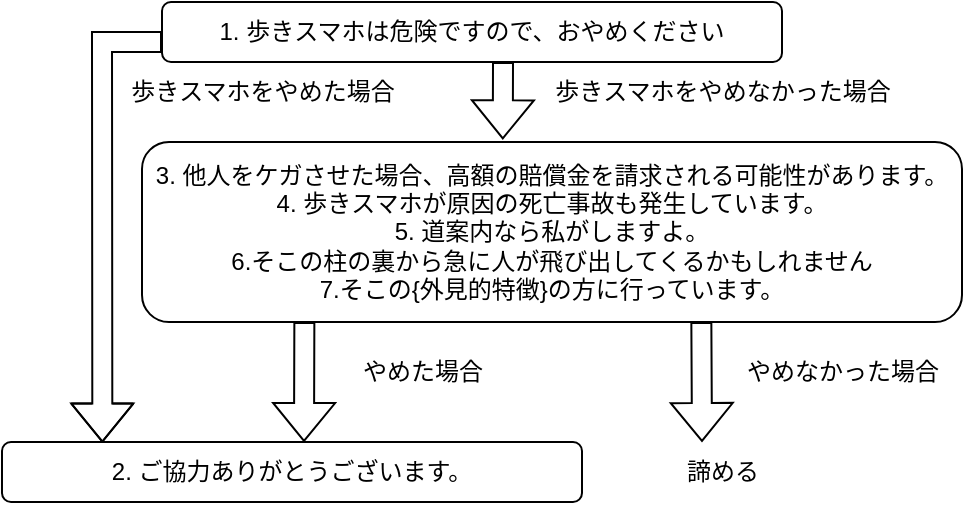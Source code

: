 <mxfile version="22.1.22" type="device">
  <diagram name="ページ1" id="Zp-V8851B6230g78PxDg">
    <mxGraphModel dx="986" dy="865" grid="1" gridSize="10" guides="1" tooltips="1" connect="1" arrows="1" fold="1" page="1" pageScale="1" pageWidth="827" pageHeight="1169" math="0" shadow="0">
      <root>
        <mxCell id="0" />
        <mxCell id="1" parent="0" />
        <mxCell id="xdt5J9YczZUY0hBb_yy5-1" value="1. 歩きスマホは危険ですので、おやめください" style="rounded=1;whiteSpace=wrap;html=1;" parent="1" vertex="1">
          <mxGeometry x="270" y="160" width="310" height="30" as="geometry" />
        </mxCell>
        <mxCell id="xdt5J9YczZUY0hBb_yy5-2" value="" style="shape=flexArrow;endArrow=classic;html=1;rounded=0;exitX=0;exitY=0.667;exitDx=0;exitDy=0;exitPerimeter=0;entryX=0.173;entryY=0.009;entryDx=0;entryDy=0;entryPerimeter=0;" parent="1" source="xdt5J9YczZUY0hBb_yy5-1" edge="1" target="xdt5J9YczZUY0hBb_yy5-4">
          <mxGeometry width="50" height="50" relative="1" as="geometry">
            <mxPoint x="260" y="180" as="sourcePoint" />
            <mxPoint x="190" y="440" as="targetPoint" />
            <Array as="points">
              <mxPoint x="240" y="180" />
            </Array>
          </mxGeometry>
        </mxCell>
        <mxCell id="xdt5J9YczZUY0hBb_yy5-4" value="2. ご協力ありがとうございます。" style="rounded=1;whiteSpace=wrap;html=1;" parent="1" vertex="1">
          <mxGeometry x="190" y="380" width="290" height="30" as="geometry" />
        </mxCell>
        <mxCell id="xdt5J9YczZUY0hBb_yy5-6" value="&lt;font style=&quot;font-size: 12px;&quot;&gt;3.&amp;nbsp;他人をケガさせた場合、高額の賠償金を請求される可能性があります。&lt;br&gt;4.&amp;nbsp;歩きスマホが原因の死亡事故も発生しています。&lt;br&gt;5. 道案内なら私がしますよ。&lt;br&gt;6.そこの柱の裏から急に人が飛び出してくるかもしれません&lt;br&gt;7.そこの{外見的特徴}の方に行っています。&lt;/font&gt;" style="rounded=1;whiteSpace=wrap;html=1;" parent="1" vertex="1">
          <mxGeometry x="260" y="230" width="410" height="90" as="geometry" />
        </mxCell>
        <mxCell id="xdt5J9YczZUY0hBb_yy5-7" value="歩きスマホをやめた場合" style="text;html=1;align=center;verticalAlign=middle;resizable=0;points=[];autosize=1;strokeColor=none;fillColor=none;" parent="1" vertex="1">
          <mxGeometry x="240" y="190" width="160" height="30" as="geometry" />
        </mxCell>
        <mxCell id="xdt5J9YczZUY0hBb_yy5-9" value="" style="shape=flexArrow;endArrow=classic;html=1;rounded=0;entryX=0.44;entryY=-0.015;entryDx=0;entryDy=0;entryPerimeter=0;" parent="1" edge="1" target="xdt5J9YczZUY0hBb_yy5-6">
          <mxGeometry width="50" height="50" relative="1" as="geometry">
            <mxPoint x="440.5" y="190" as="sourcePoint" />
            <mxPoint x="440" y="260" as="targetPoint" />
          </mxGeometry>
        </mxCell>
        <mxCell id="xdt5J9YczZUY0hBb_yy5-10" value="歩きスマホをやめなかった場合" style="text;html=1;align=center;verticalAlign=middle;resizable=0;points=[];autosize=1;strokeColor=none;fillColor=none;" parent="1" vertex="1">
          <mxGeometry x="455" y="190" width="190" height="30" as="geometry" />
        </mxCell>
        <mxCell id="xdt5J9YczZUY0hBb_yy5-11" value="" style="shape=flexArrow;endArrow=classic;html=1;rounded=0;exitX=0.198;exitY=1;exitDx=0;exitDy=0;exitPerimeter=0;" parent="1" source="xdt5J9YczZUY0hBb_yy5-6" edge="1">
          <mxGeometry width="50" height="50" relative="1" as="geometry">
            <mxPoint x="413.96" y="350" as="sourcePoint" />
            <mxPoint x="341" y="380" as="targetPoint" />
          </mxGeometry>
        </mxCell>
        <mxCell id="xdt5J9YczZUY0hBb_yy5-12" value="やめた場合" style="text;html=1;align=center;verticalAlign=middle;resizable=0;points=[];autosize=1;strokeColor=none;fillColor=none;" parent="1" vertex="1">
          <mxGeometry x="360" y="330" width="80" height="30" as="geometry" />
        </mxCell>
        <mxCell id="xdt5J9YczZUY0hBb_yy5-18" value="" style="shape=flexArrow;endArrow=classic;html=1;rounded=0;" parent="1" edge="1">
          <mxGeometry width="50" height="50" relative="1" as="geometry">
            <mxPoint x="539.67" y="320" as="sourcePoint" />
            <mxPoint x="540" y="380" as="targetPoint" />
          </mxGeometry>
        </mxCell>
        <mxCell id="xdt5J9YczZUY0hBb_yy5-19" value="諦める" style="text;html=1;align=center;verticalAlign=middle;resizable=0;points=[];autosize=1;strokeColor=none;fillColor=none;" parent="1" vertex="1">
          <mxGeometry x="520" y="380" width="60" height="30" as="geometry" />
        </mxCell>
        <mxCell id="mBQaQQ8Qs9N1hX85ZaB0-1" value="やめなかった場合" style="text;html=1;align=center;verticalAlign=middle;resizable=0;points=[];autosize=1;strokeColor=none;fillColor=none;" parent="1" vertex="1">
          <mxGeometry x="550" y="330" width="120" height="30" as="geometry" />
        </mxCell>
      </root>
    </mxGraphModel>
  </diagram>
</mxfile>
